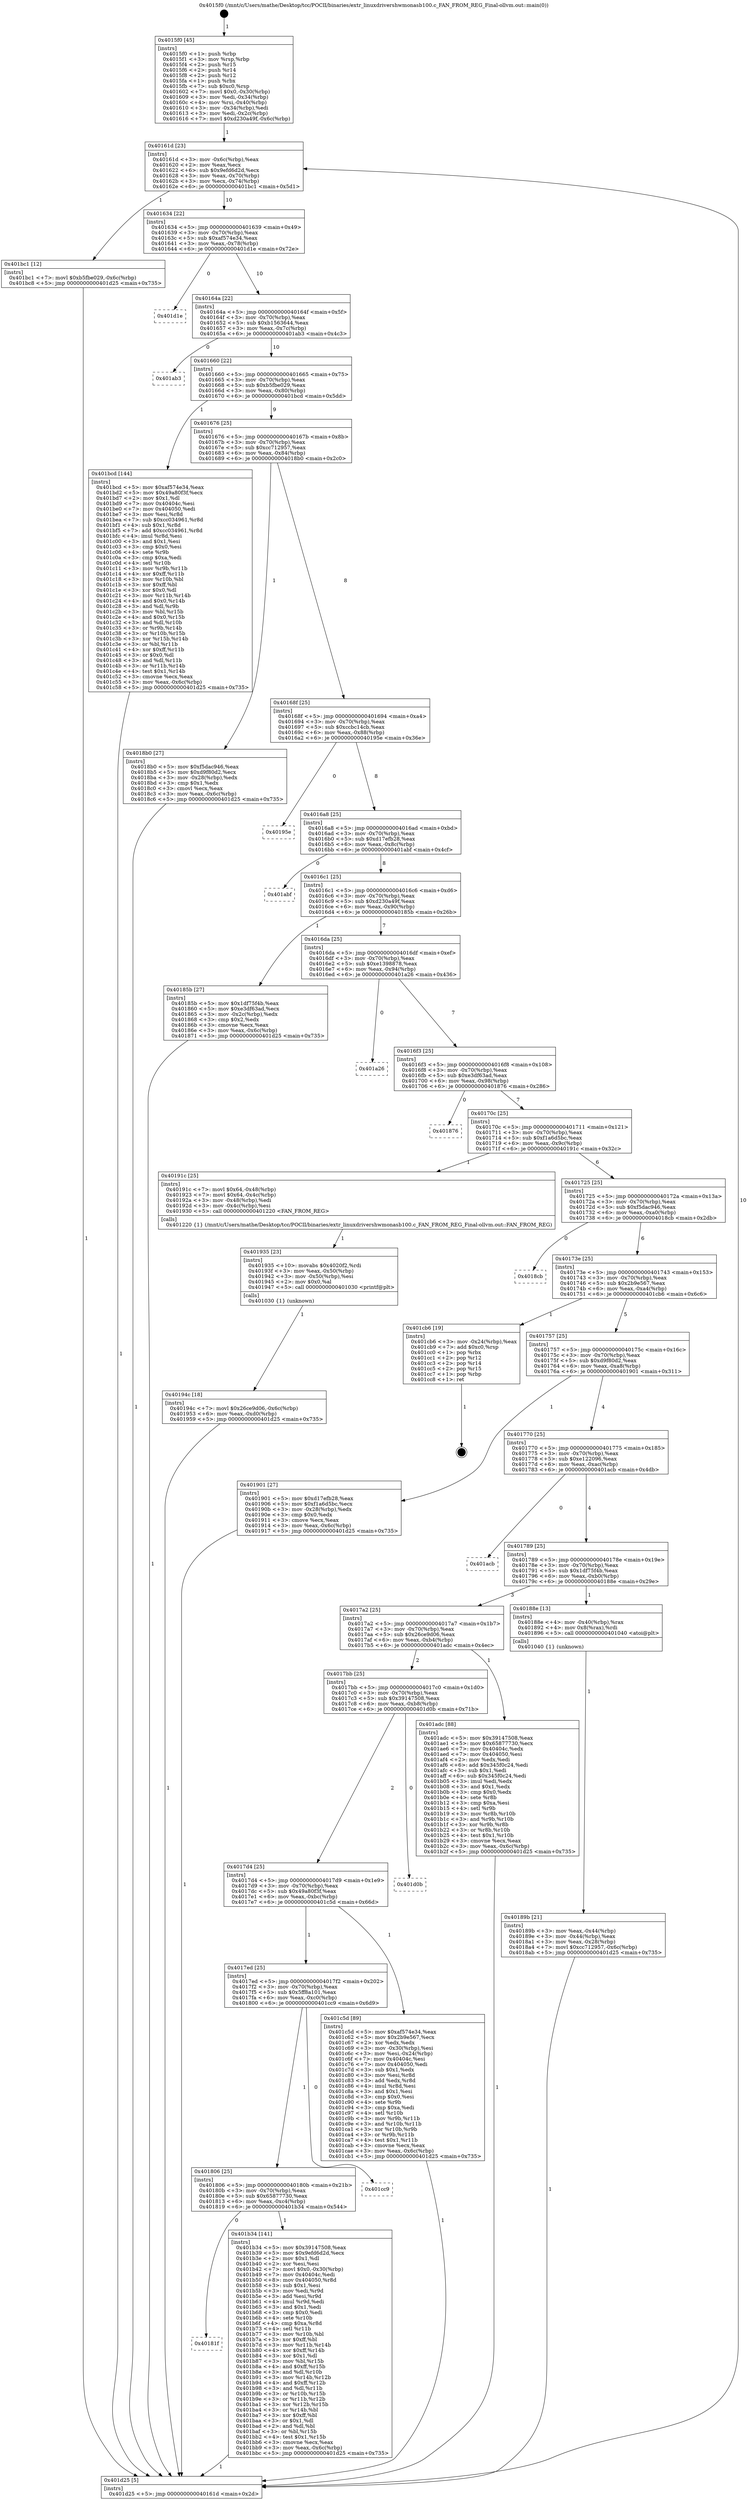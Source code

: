 digraph "0x4015f0" {
  label = "0x4015f0 (/mnt/c/Users/mathe/Desktop/tcc/POCII/binaries/extr_linuxdrivershwmonasb100.c_FAN_FROM_REG_Final-ollvm.out::main(0))"
  labelloc = "t"
  node[shape=record]

  Entry [label="",width=0.3,height=0.3,shape=circle,fillcolor=black,style=filled]
  "0x40161d" [label="{
     0x40161d [23]\l
     | [instrs]\l
     &nbsp;&nbsp;0x40161d \<+3\>: mov -0x6c(%rbp),%eax\l
     &nbsp;&nbsp;0x401620 \<+2\>: mov %eax,%ecx\l
     &nbsp;&nbsp;0x401622 \<+6\>: sub $0x9efd6d2d,%ecx\l
     &nbsp;&nbsp;0x401628 \<+3\>: mov %eax,-0x70(%rbp)\l
     &nbsp;&nbsp;0x40162b \<+3\>: mov %ecx,-0x74(%rbp)\l
     &nbsp;&nbsp;0x40162e \<+6\>: je 0000000000401bc1 \<main+0x5d1\>\l
  }"]
  "0x401bc1" [label="{
     0x401bc1 [12]\l
     | [instrs]\l
     &nbsp;&nbsp;0x401bc1 \<+7\>: movl $0xb5fbe029,-0x6c(%rbp)\l
     &nbsp;&nbsp;0x401bc8 \<+5\>: jmp 0000000000401d25 \<main+0x735\>\l
  }"]
  "0x401634" [label="{
     0x401634 [22]\l
     | [instrs]\l
     &nbsp;&nbsp;0x401634 \<+5\>: jmp 0000000000401639 \<main+0x49\>\l
     &nbsp;&nbsp;0x401639 \<+3\>: mov -0x70(%rbp),%eax\l
     &nbsp;&nbsp;0x40163c \<+5\>: sub $0xaf574e34,%eax\l
     &nbsp;&nbsp;0x401641 \<+3\>: mov %eax,-0x78(%rbp)\l
     &nbsp;&nbsp;0x401644 \<+6\>: je 0000000000401d1e \<main+0x72e\>\l
  }"]
  Exit [label="",width=0.3,height=0.3,shape=circle,fillcolor=black,style=filled,peripheries=2]
  "0x401d1e" [label="{
     0x401d1e\l
  }", style=dashed]
  "0x40164a" [label="{
     0x40164a [22]\l
     | [instrs]\l
     &nbsp;&nbsp;0x40164a \<+5\>: jmp 000000000040164f \<main+0x5f\>\l
     &nbsp;&nbsp;0x40164f \<+3\>: mov -0x70(%rbp),%eax\l
     &nbsp;&nbsp;0x401652 \<+5\>: sub $0xb1563644,%eax\l
     &nbsp;&nbsp;0x401657 \<+3\>: mov %eax,-0x7c(%rbp)\l
     &nbsp;&nbsp;0x40165a \<+6\>: je 0000000000401ab3 \<main+0x4c3\>\l
  }"]
  "0x40181f" [label="{
     0x40181f\l
  }", style=dashed]
  "0x401ab3" [label="{
     0x401ab3\l
  }", style=dashed]
  "0x401660" [label="{
     0x401660 [22]\l
     | [instrs]\l
     &nbsp;&nbsp;0x401660 \<+5\>: jmp 0000000000401665 \<main+0x75\>\l
     &nbsp;&nbsp;0x401665 \<+3\>: mov -0x70(%rbp),%eax\l
     &nbsp;&nbsp;0x401668 \<+5\>: sub $0xb5fbe029,%eax\l
     &nbsp;&nbsp;0x40166d \<+3\>: mov %eax,-0x80(%rbp)\l
     &nbsp;&nbsp;0x401670 \<+6\>: je 0000000000401bcd \<main+0x5dd\>\l
  }"]
  "0x401b34" [label="{
     0x401b34 [141]\l
     | [instrs]\l
     &nbsp;&nbsp;0x401b34 \<+5\>: mov $0x39147508,%eax\l
     &nbsp;&nbsp;0x401b39 \<+5\>: mov $0x9efd6d2d,%ecx\l
     &nbsp;&nbsp;0x401b3e \<+2\>: mov $0x1,%dl\l
     &nbsp;&nbsp;0x401b40 \<+2\>: xor %esi,%esi\l
     &nbsp;&nbsp;0x401b42 \<+7\>: movl $0x0,-0x30(%rbp)\l
     &nbsp;&nbsp;0x401b49 \<+7\>: mov 0x40404c,%edi\l
     &nbsp;&nbsp;0x401b50 \<+8\>: mov 0x404050,%r8d\l
     &nbsp;&nbsp;0x401b58 \<+3\>: sub $0x1,%esi\l
     &nbsp;&nbsp;0x401b5b \<+3\>: mov %edi,%r9d\l
     &nbsp;&nbsp;0x401b5e \<+3\>: add %esi,%r9d\l
     &nbsp;&nbsp;0x401b61 \<+4\>: imul %r9d,%edi\l
     &nbsp;&nbsp;0x401b65 \<+3\>: and $0x1,%edi\l
     &nbsp;&nbsp;0x401b68 \<+3\>: cmp $0x0,%edi\l
     &nbsp;&nbsp;0x401b6b \<+4\>: sete %r10b\l
     &nbsp;&nbsp;0x401b6f \<+4\>: cmp $0xa,%r8d\l
     &nbsp;&nbsp;0x401b73 \<+4\>: setl %r11b\l
     &nbsp;&nbsp;0x401b77 \<+3\>: mov %r10b,%bl\l
     &nbsp;&nbsp;0x401b7a \<+3\>: xor $0xff,%bl\l
     &nbsp;&nbsp;0x401b7d \<+3\>: mov %r11b,%r14b\l
     &nbsp;&nbsp;0x401b80 \<+4\>: xor $0xff,%r14b\l
     &nbsp;&nbsp;0x401b84 \<+3\>: xor $0x1,%dl\l
     &nbsp;&nbsp;0x401b87 \<+3\>: mov %bl,%r15b\l
     &nbsp;&nbsp;0x401b8a \<+4\>: and $0xff,%r15b\l
     &nbsp;&nbsp;0x401b8e \<+3\>: and %dl,%r10b\l
     &nbsp;&nbsp;0x401b91 \<+3\>: mov %r14b,%r12b\l
     &nbsp;&nbsp;0x401b94 \<+4\>: and $0xff,%r12b\l
     &nbsp;&nbsp;0x401b98 \<+3\>: and %dl,%r11b\l
     &nbsp;&nbsp;0x401b9b \<+3\>: or %r10b,%r15b\l
     &nbsp;&nbsp;0x401b9e \<+3\>: or %r11b,%r12b\l
     &nbsp;&nbsp;0x401ba1 \<+3\>: xor %r12b,%r15b\l
     &nbsp;&nbsp;0x401ba4 \<+3\>: or %r14b,%bl\l
     &nbsp;&nbsp;0x401ba7 \<+3\>: xor $0xff,%bl\l
     &nbsp;&nbsp;0x401baa \<+3\>: or $0x1,%dl\l
     &nbsp;&nbsp;0x401bad \<+2\>: and %dl,%bl\l
     &nbsp;&nbsp;0x401baf \<+3\>: or %bl,%r15b\l
     &nbsp;&nbsp;0x401bb2 \<+4\>: test $0x1,%r15b\l
     &nbsp;&nbsp;0x401bb6 \<+3\>: cmovne %ecx,%eax\l
     &nbsp;&nbsp;0x401bb9 \<+3\>: mov %eax,-0x6c(%rbp)\l
     &nbsp;&nbsp;0x401bbc \<+5\>: jmp 0000000000401d25 \<main+0x735\>\l
  }"]
  "0x401bcd" [label="{
     0x401bcd [144]\l
     | [instrs]\l
     &nbsp;&nbsp;0x401bcd \<+5\>: mov $0xaf574e34,%eax\l
     &nbsp;&nbsp;0x401bd2 \<+5\>: mov $0x49a80f3f,%ecx\l
     &nbsp;&nbsp;0x401bd7 \<+2\>: mov $0x1,%dl\l
     &nbsp;&nbsp;0x401bd9 \<+7\>: mov 0x40404c,%esi\l
     &nbsp;&nbsp;0x401be0 \<+7\>: mov 0x404050,%edi\l
     &nbsp;&nbsp;0x401be7 \<+3\>: mov %esi,%r8d\l
     &nbsp;&nbsp;0x401bea \<+7\>: sub $0xcc034961,%r8d\l
     &nbsp;&nbsp;0x401bf1 \<+4\>: sub $0x1,%r8d\l
     &nbsp;&nbsp;0x401bf5 \<+7\>: add $0xcc034961,%r8d\l
     &nbsp;&nbsp;0x401bfc \<+4\>: imul %r8d,%esi\l
     &nbsp;&nbsp;0x401c00 \<+3\>: and $0x1,%esi\l
     &nbsp;&nbsp;0x401c03 \<+3\>: cmp $0x0,%esi\l
     &nbsp;&nbsp;0x401c06 \<+4\>: sete %r9b\l
     &nbsp;&nbsp;0x401c0a \<+3\>: cmp $0xa,%edi\l
     &nbsp;&nbsp;0x401c0d \<+4\>: setl %r10b\l
     &nbsp;&nbsp;0x401c11 \<+3\>: mov %r9b,%r11b\l
     &nbsp;&nbsp;0x401c14 \<+4\>: xor $0xff,%r11b\l
     &nbsp;&nbsp;0x401c18 \<+3\>: mov %r10b,%bl\l
     &nbsp;&nbsp;0x401c1b \<+3\>: xor $0xff,%bl\l
     &nbsp;&nbsp;0x401c1e \<+3\>: xor $0x0,%dl\l
     &nbsp;&nbsp;0x401c21 \<+3\>: mov %r11b,%r14b\l
     &nbsp;&nbsp;0x401c24 \<+4\>: and $0x0,%r14b\l
     &nbsp;&nbsp;0x401c28 \<+3\>: and %dl,%r9b\l
     &nbsp;&nbsp;0x401c2b \<+3\>: mov %bl,%r15b\l
     &nbsp;&nbsp;0x401c2e \<+4\>: and $0x0,%r15b\l
     &nbsp;&nbsp;0x401c32 \<+3\>: and %dl,%r10b\l
     &nbsp;&nbsp;0x401c35 \<+3\>: or %r9b,%r14b\l
     &nbsp;&nbsp;0x401c38 \<+3\>: or %r10b,%r15b\l
     &nbsp;&nbsp;0x401c3b \<+3\>: xor %r15b,%r14b\l
     &nbsp;&nbsp;0x401c3e \<+3\>: or %bl,%r11b\l
     &nbsp;&nbsp;0x401c41 \<+4\>: xor $0xff,%r11b\l
     &nbsp;&nbsp;0x401c45 \<+3\>: or $0x0,%dl\l
     &nbsp;&nbsp;0x401c48 \<+3\>: and %dl,%r11b\l
     &nbsp;&nbsp;0x401c4b \<+3\>: or %r11b,%r14b\l
     &nbsp;&nbsp;0x401c4e \<+4\>: test $0x1,%r14b\l
     &nbsp;&nbsp;0x401c52 \<+3\>: cmovne %ecx,%eax\l
     &nbsp;&nbsp;0x401c55 \<+3\>: mov %eax,-0x6c(%rbp)\l
     &nbsp;&nbsp;0x401c58 \<+5\>: jmp 0000000000401d25 \<main+0x735\>\l
  }"]
  "0x401676" [label="{
     0x401676 [25]\l
     | [instrs]\l
     &nbsp;&nbsp;0x401676 \<+5\>: jmp 000000000040167b \<main+0x8b\>\l
     &nbsp;&nbsp;0x40167b \<+3\>: mov -0x70(%rbp),%eax\l
     &nbsp;&nbsp;0x40167e \<+5\>: sub $0xcc712957,%eax\l
     &nbsp;&nbsp;0x401683 \<+6\>: mov %eax,-0x84(%rbp)\l
     &nbsp;&nbsp;0x401689 \<+6\>: je 00000000004018b0 \<main+0x2c0\>\l
  }"]
  "0x401806" [label="{
     0x401806 [25]\l
     | [instrs]\l
     &nbsp;&nbsp;0x401806 \<+5\>: jmp 000000000040180b \<main+0x21b\>\l
     &nbsp;&nbsp;0x40180b \<+3\>: mov -0x70(%rbp),%eax\l
     &nbsp;&nbsp;0x40180e \<+5\>: sub $0x65877730,%eax\l
     &nbsp;&nbsp;0x401813 \<+6\>: mov %eax,-0xc4(%rbp)\l
     &nbsp;&nbsp;0x401819 \<+6\>: je 0000000000401b34 \<main+0x544\>\l
  }"]
  "0x4018b0" [label="{
     0x4018b0 [27]\l
     | [instrs]\l
     &nbsp;&nbsp;0x4018b0 \<+5\>: mov $0xf5dac946,%eax\l
     &nbsp;&nbsp;0x4018b5 \<+5\>: mov $0xd9f80d2,%ecx\l
     &nbsp;&nbsp;0x4018ba \<+3\>: mov -0x28(%rbp),%edx\l
     &nbsp;&nbsp;0x4018bd \<+3\>: cmp $0x1,%edx\l
     &nbsp;&nbsp;0x4018c0 \<+3\>: cmovl %ecx,%eax\l
     &nbsp;&nbsp;0x4018c3 \<+3\>: mov %eax,-0x6c(%rbp)\l
     &nbsp;&nbsp;0x4018c6 \<+5\>: jmp 0000000000401d25 \<main+0x735\>\l
  }"]
  "0x40168f" [label="{
     0x40168f [25]\l
     | [instrs]\l
     &nbsp;&nbsp;0x40168f \<+5\>: jmp 0000000000401694 \<main+0xa4\>\l
     &nbsp;&nbsp;0x401694 \<+3\>: mov -0x70(%rbp),%eax\l
     &nbsp;&nbsp;0x401697 \<+5\>: sub $0xccbc14cb,%eax\l
     &nbsp;&nbsp;0x40169c \<+6\>: mov %eax,-0x88(%rbp)\l
     &nbsp;&nbsp;0x4016a2 \<+6\>: je 000000000040195e \<main+0x36e\>\l
  }"]
  "0x401cc9" [label="{
     0x401cc9\l
  }", style=dashed]
  "0x40195e" [label="{
     0x40195e\l
  }", style=dashed]
  "0x4016a8" [label="{
     0x4016a8 [25]\l
     | [instrs]\l
     &nbsp;&nbsp;0x4016a8 \<+5\>: jmp 00000000004016ad \<main+0xbd\>\l
     &nbsp;&nbsp;0x4016ad \<+3\>: mov -0x70(%rbp),%eax\l
     &nbsp;&nbsp;0x4016b0 \<+5\>: sub $0xd17efb28,%eax\l
     &nbsp;&nbsp;0x4016b5 \<+6\>: mov %eax,-0x8c(%rbp)\l
     &nbsp;&nbsp;0x4016bb \<+6\>: je 0000000000401abf \<main+0x4cf\>\l
  }"]
  "0x4017ed" [label="{
     0x4017ed [25]\l
     | [instrs]\l
     &nbsp;&nbsp;0x4017ed \<+5\>: jmp 00000000004017f2 \<main+0x202\>\l
     &nbsp;&nbsp;0x4017f2 \<+3\>: mov -0x70(%rbp),%eax\l
     &nbsp;&nbsp;0x4017f5 \<+5\>: sub $0x5ff8a101,%eax\l
     &nbsp;&nbsp;0x4017fa \<+6\>: mov %eax,-0xc0(%rbp)\l
     &nbsp;&nbsp;0x401800 \<+6\>: je 0000000000401cc9 \<main+0x6d9\>\l
  }"]
  "0x401abf" [label="{
     0x401abf\l
  }", style=dashed]
  "0x4016c1" [label="{
     0x4016c1 [25]\l
     | [instrs]\l
     &nbsp;&nbsp;0x4016c1 \<+5\>: jmp 00000000004016c6 \<main+0xd6\>\l
     &nbsp;&nbsp;0x4016c6 \<+3\>: mov -0x70(%rbp),%eax\l
     &nbsp;&nbsp;0x4016c9 \<+5\>: sub $0xd230a49f,%eax\l
     &nbsp;&nbsp;0x4016ce \<+6\>: mov %eax,-0x90(%rbp)\l
     &nbsp;&nbsp;0x4016d4 \<+6\>: je 000000000040185b \<main+0x26b\>\l
  }"]
  "0x401c5d" [label="{
     0x401c5d [89]\l
     | [instrs]\l
     &nbsp;&nbsp;0x401c5d \<+5\>: mov $0xaf574e34,%eax\l
     &nbsp;&nbsp;0x401c62 \<+5\>: mov $0x2b9e567,%ecx\l
     &nbsp;&nbsp;0x401c67 \<+2\>: xor %edx,%edx\l
     &nbsp;&nbsp;0x401c69 \<+3\>: mov -0x30(%rbp),%esi\l
     &nbsp;&nbsp;0x401c6c \<+3\>: mov %esi,-0x24(%rbp)\l
     &nbsp;&nbsp;0x401c6f \<+7\>: mov 0x40404c,%esi\l
     &nbsp;&nbsp;0x401c76 \<+7\>: mov 0x404050,%edi\l
     &nbsp;&nbsp;0x401c7d \<+3\>: sub $0x1,%edx\l
     &nbsp;&nbsp;0x401c80 \<+3\>: mov %esi,%r8d\l
     &nbsp;&nbsp;0x401c83 \<+3\>: add %edx,%r8d\l
     &nbsp;&nbsp;0x401c86 \<+4\>: imul %r8d,%esi\l
     &nbsp;&nbsp;0x401c8a \<+3\>: and $0x1,%esi\l
     &nbsp;&nbsp;0x401c8d \<+3\>: cmp $0x0,%esi\l
     &nbsp;&nbsp;0x401c90 \<+4\>: sete %r9b\l
     &nbsp;&nbsp;0x401c94 \<+3\>: cmp $0xa,%edi\l
     &nbsp;&nbsp;0x401c97 \<+4\>: setl %r10b\l
     &nbsp;&nbsp;0x401c9b \<+3\>: mov %r9b,%r11b\l
     &nbsp;&nbsp;0x401c9e \<+3\>: and %r10b,%r11b\l
     &nbsp;&nbsp;0x401ca1 \<+3\>: xor %r10b,%r9b\l
     &nbsp;&nbsp;0x401ca4 \<+3\>: or %r9b,%r11b\l
     &nbsp;&nbsp;0x401ca7 \<+4\>: test $0x1,%r11b\l
     &nbsp;&nbsp;0x401cab \<+3\>: cmovne %ecx,%eax\l
     &nbsp;&nbsp;0x401cae \<+3\>: mov %eax,-0x6c(%rbp)\l
     &nbsp;&nbsp;0x401cb1 \<+5\>: jmp 0000000000401d25 \<main+0x735\>\l
  }"]
  "0x40185b" [label="{
     0x40185b [27]\l
     | [instrs]\l
     &nbsp;&nbsp;0x40185b \<+5\>: mov $0x1df75f4b,%eax\l
     &nbsp;&nbsp;0x401860 \<+5\>: mov $0xe3df63ad,%ecx\l
     &nbsp;&nbsp;0x401865 \<+3\>: mov -0x2c(%rbp),%edx\l
     &nbsp;&nbsp;0x401868 \<+3\>: cmp $0x2,%edx\l
     &nbsp;&nbsp;0x40186b \<+3\>: cmovne %ecx,%eax\l
     &nbsp;&nbsp;0x40186e \<+3\>: mov %eax,-0x6c(%rbp)\l
     &nbsp;&nbsp;0x401871 \<+5\>: jmp 0000000000401d25 \<main+0x735\>\l
  }"]
  "0x4016da" [label="{
     0x4016da [25]\l
     | [instrs]\l
     &nbsp;&nbsp;0x4016da \<+5\>: jmp 00000000004016df \<main+0xef\>\l
     &nbsp;&nbsp;0x4016df \<+3\>: mov -0x70(%rbp),%eax\l
     &nbsp;&nbsp;0x4016e2 \<+5\>: sub $0xe1398878,%eax\l
     &nbsp;&nbsp;0x4016e7 \<+6\>: mov %eax,-0x94(%rbp)\l
     &nbsp;&nbsp;0x4016ed \<+6\>: je 0000000000401a26 \<main+0x436\>\l
  }"]
  "0x401d25" [label="{
     0x401d25 [5]\l
     | [instrs]\l
     &nbsp;&nbsp;0x401d25 \<+5\>: jmp 000000000040161d \<main+0x2d\>\l
  }"]
  "0x4015f0" [label="{
     0x4015f0 [45]\l
     | [instrs]\l
     &nbsp;&nbsp;0x4015f0 \<+1\>: push %rbp\l
     &nbsp;&nbsp;0x4015f1 \<+3\>: mov %rsp,%rbp\l
     &nbsp;&nbsp;0x4015f4 \<+2\>: push %r15\l
     &nbsp;&nbsp;0x4015f6 \<+2\>: push %r14\l
     &nbsp;&nbsp;0x4015f8 \<+2\>: push %r12\l
     &nbsp;&nbsp;0x4015fa \<+1\>: push %rbx\l
     &nbsp;&nbsp;0x4015fb \<+7\>: sub $0xc0,%rsp\l
     &nbsp;&nbsp;0x401602 \<+7\>: movl $0x0,-0x30(%rbp)\l
     &nbsp;&nbsp;0x401609 \<+3\>: mov %edi,-0x34(%rbp)\l
     &nbsp;&nbsp;0x40160c \<+4\>: mov %rsi,-0x40(%rbp)\l
     &nbsp;&nbsp;0x401610 \<+3\>: mov -0x34(%rbp),%edi\l
     &nbsp;&nbsp;0x401613 \<+3\>: mov %edi,-0x2c(%rbp)\l
     &nbsp;&nbsp;0x401616 \<+7\>: movl $0xd230a49f,-0x6c(%rbp)\l
  }"]
  "0x4017d4" [label="{
     0x4017d4 [25]\l
     | [instrs]\l
     &nbsp;&nbsp;0x4017d4 \<+5\>: jmp 00000000004017d9 \<main+0x1e9\>\l
     &nbsp;&nbsp;0x4017d9 \<+3\>: mov -0x70(%rbp),%eax\l
     &nbsp;&nbsp;0x4017dc \<+5\>: sub $0x49a80f3f,%eax\l
     &nbsp;&nbsp;0x4017e1 \<+6\>: mov %eax,-0xbc(%rbp)\l
     &nbsp;&nbsp;0x4017e7 \<+6\>: je 0000000000401c5d \<main+0x66d\>\l
  }"]
  "0x401a26" [label="{
     0x401a26\l
  }", style=dashed]
  "0x4016f3" [label="{
     0x4016f3 [25]\l
     | [instrs]\l
     &nbsp;&nbsp;0x4016f3 \<+5\>: jmp 00000000004016f8 \<main+0x108\>\l
     &nbsp;&nbsp;0x4016f8 \<+3\>: mov -0x70(%rbp),%eax\l
     &nbsp;&nbsp;0x4016fb \<+5\>: sub $0xe3df63ad,%eax\l
     &nbsp;&nbsp;0x401700 \<+6\>: mov %eax,-0x98(%rbp)\l
     &nbsp;&nbsp;0x401706 \<+6\>: je 0000000000401876 \<main+0x286\>\l
  }"]
  "0x401d0b" [label="{
     0x401d0b\l
  }", style=dashed]
  "0x401876" [label="{
     0x401876\l
  }", style=dashed]
  "0x40170c" [label="{
     0x40170c [25]\l
     | [instrs]\l
     &nbsp;&nbsp;0x40170c \<+5\>: jmp 0000000000401711 \<main+0x121\>\l
     &nbsp;&nbsp;0x401711 \<+3\>: mov -0x70(%rbp),%eax\l
     &nbsp;&nbsp;0x401714 \<+5\>: sub $0xf1a6d5bc,%eax\l
     &nbsp;&nbsp;0x401719 \<+6\>: mov %eax,-0x9c(%rbp)\l
     &nbsp;&nbsp;0x40171f \<+6\>: je 000000000040191c \<main+0x32c\>\l
  }"]
  "0x4017bb" [label="{
     0x4017bb [25]\l
     | [instrs]\l
     &nbsp;&nbsp;0x4017bb \<+5\>: jmp 00000000004017c0 \<main+0x1d0\>\l
     &nbsp;&nbsp;0x4017c0 \<+3\>: mov -0x70(%rbp),%eax\l
     &nbsp;&nbsp;0x4017c3 \<+5\>: sub $0x39147508,%eax\l
     &nbsp;&nbsp;0x4017c8 \<+6\>: mov %eax,-0xb8(%rbp)\l
     &nbsp;&nbsp;0x4017ce \<+6\>: je 0000000000401d0b \<main+0x71b\>\l
  }"]
  "0x40191c" [label="{
     0x40191c [25]\l
     | [instrs]\l
     &nbsp;&nbsp;0x40191c \<+7\>: movl $0x64,-0x48(%rbp)\l
     &nbsp;&nbsp;0x401923 \<+7\>: movl $0x64,-0x4c(%rbp)\l
     &nbsp;&nbsp;0x40192a \<+3\>: mov -0x48(%rbp),%edi\l
     &nbsp;&nbsp;0x40192d \<+3\>: mov -0x4c(%rbp),%esi\l
     &nbsp;&nbsp;0x401930 \<+5\>: call 0000000000401220 \<FAN_FROM_REG\>\l
     | [calls]\l
     &nbsp;&nbsp;0x401220 \{1\} (/mnt/c/Users/mathe/Desktop/tcc/POCII/binaries/extr_linuxdrivershwmonasb100.c_FAN_FROM_REG_Final-ollvm.out::FAN_FROM_REG)\l
  }"]
  "0x401725" [label="{
     0x401725 [25]\l
     | [instrs]\l
     &nbsp;&nbsp;0x401725 \<+5\>: jmp 000000000040172a \<main+0x13a\>\l
     &nbsp;&nbsp;0x40172a \<+3\>: mov -0x70(%rbp),%eax\l
     &nbsp;&nbsp;0x40172d \<+5\>: sub $0xf5dac946,%eax\l
     &nbsp;&nbsp;0x401732 \<+6\>: mov %eax,-0xa0(%rbp)\l
     &nbsp;&nbsp;0x401738 \<+6\>: je 00000000004018cb \<main+0x2db\>\l
  }"]
  "0x401adc" [label="{
     0x401adc [88]\l
     | [instrs]\l
     &nbsp;&nbsp;0x401adc \<+5\>: mov $0x39147508,%eax\l
     &nbsp;&nbsp;0x401ae1 \<+5\>: mov $0x65877730,%ecx\l
     &nbsp;&nbsp;0x401ae6 \<+7\>: mov 0x40404c,%edx\l
     &nbsp;&nbsp;0x401aed \<+7\>: mov 0x404050,%esi\l
     &nbsp;&nbsp;0x401af4 \<+2\>: mov %edx,%edi\l
     &nbsp;&nbsp;0x401af6 \<+6\>: add $0x345f0c24,%edi\l
     &nbsp;&nbsp;0x401afc \<+3\>: sub $0x1,%edi\l
     &nbsp;&nbsp;0x401aff \<+6\>: sub $0x345f0c24,%edi\l
     &nbsp;&nbsp;0x401b05 \<+3\>: imul %edi,%edx\l
     &nbsp;&nbsp;0x401b08 \<+3\>: and $0x1,%edx\l
     &nbsp;&nbsp;0x401b0b \<+3\>: cmp $0x0,%edx\l
     &nbsp;&nbsp;0x401b0e \<+4\>: sete %r8b\l
     &nbsp;&nbsp;0x401b12 \<+3\>: cmp $0xa,%esi\l
     &nbsp;&nbsp;0x401b15 \<+4\>: setl %r9b\l
     &nbsp;&nbsp;0x401b19 \<+3\>: mov %r8b,%r10b\l
     &nbsp;&nbsp;0x401b1c \<+3\>: and %r9b,%r10b\l
     &nbsp;&nbsp;0x401b1f \<+3\>: xor %r9b,%r8b\l
     &nbsp;&nbsp;0x401b22 \<+3\>: or %r8b,%r10b\l
     &nbsp;&nbsp;0x401b25 \<+4\>: test $0x1,%r10b\l
     &nbsp;&nbsp;0x401b29 \<+3\>: cmovne %ecx,%eax\l
     &nbsp;&nbsp;0x401b2c \<+3\>: mov %eax,-0x6c(%rbp)\l
     &nbsp;&nbsp;0x401b2f \<+5\>: jmp 0000000000401d25 \<main+0x735\>\l
  }"]
  "0x4018cb" [label="{
     0x4018cb\l
  }", style=dashed]
  "0x40173e" [label="{
     0x40173e [25]\l
     | [instrs]\l
     &nbsp;&nbsp;0x40173e \<+5\>: jmp 0000000000401743 \<main+0x153\>\l
     &nbsp;&nbsp;0x401743 \<+3\>: mov -0x70(%rbp),%eax\l
     &nbsp;&nbsp;0x401746 \<+5\>: sub $0x2b9e567,%eax\l
     &nbsp;&nbsp;0x40174b \<+6\>: mov %eax,-0xa4(%rbp)\l
     &nbsp;&nbsp;0x401751 \<+6\>: je 0000000000401cb6 \<main+0x6c6\>\l
  }"]
  "0x40194c" [label="{
     0x40194c [18]\l
     | [instrs]\l
     &nbsp;&nbsp;0x40194c \<+7\>: movl $0x26ce9d06,-0x6c(%rbp)\l
     &nbsp;&nbsp;0x401953 \<+6\>: mov %eax,-0xd0(%rbp)\l
     &nbsp;&nbsp;0x401959 \<+5\>: jmp 0000000000401d25 \<main+0x735\>\l
  }"]
  "0x401cb6" [label="{
     0x401cb6 [19]\l
     | [instrs]\l
     &nbsp;&nbsp;0x401cb6 \<+3\>: mov -0x24(%rbp),%eax\l
     &nbsp;&nbsp;0x401cb9 \<+7\>: add $0xc0,%rsp\l
     &nbsp;&nbsp;0x401cc0 \<+1\>: pop %rbx\l
     &nbsp;&nbsp;0x401cc1 \<+2\>: pop %r12\l
     &nbsp;&nbsp;0x401cc3 \<+2\>: pop %r14\l
     &nbsp;&nbsp;0x401cc5 \<+2\>: pop %r15\l
     &nbsp;&nbsp;0x401cc7 \<+1\>: pop %rbp\l
     &nbsp;&nbsp;0x401cc8 \<+1\>: ret\l
  }"]
  "0x401757" [label="{
     0x401757 [25]\l
     | [instrs]\l
     &nbsp;&nbsp;0x401757 \<+5\>: jmp 000000000040175c \<main+0x16c\>\l
     &nbsp;&nbsp;0x40175c \<+3\>: mov -0x70(%rbp),%eax\l
     &nbsp;&nbsp;0x40175f \<+5\>: sub $0xd9f80d2,%eax\l
     &nbsp;&nbsp;0x401764 \<+6\>: mov %eax,-0xa8(%rbp)\l
     &nbsp;&nbsp;0x40176a \<+6\>: je 0000000000401901 \<main+0x311\>\l
  }"]
  "0x401935" [label="{
     0x401935 [23]\l
     | [instrs]\l
     &nbsp;&nbsp;0x401935 \<+10\>: movabs $0x4020f2,%rdi\l
     &nbsp;&nbsp;0x40193f \<+3\>: mov %eax,-0x50(%rbp)\l
     &nbsp;&nbsp;0x401942 \<+3\>: mov -0x50(%rbp),%esi\l
     &nbsp;&nbsp;0x401945 \<+2\>: mov $0x0,%al\l
     &nbsp;&nbsp;0x401947 \<+5\>: call 0000000000401030 \<printf@plt\>\l
     | [calls]\l
     &nbsp;&nbsp;0x401030 \{1\} (unknown)\l
  }"]
  "0x401901" [label="{
     0x401901 [27]\l
     | [instrs]\l
     &nbsp;&nbsp;0x401901 \<+5\>: mov $0xd17efb28,%eax\l
     &nbsp;&nbsp;0x401906 \<+5\>: mov $0xf1a6d5bc,%ecx\l
     &nbsp;&nbsp;0x40190b \<+3\>: mov -0x28(%rbp),%edx\l
     &nbsp;&nbsp;0x40190e \<+3\>: cmp $0x0,%edx\l
     &nbsp;&nbsp;0x401911 \<+3\>: cmove %ecx,%eax\l
     &nbsp;&nbsp;0x401914 \<+3\>: mov %eax,-0x6c(%rbp)\l
     &nbsp;&nbsp;0x401917 \<+5\>: jmp 0000000000401d25 \<main+0x735\>\l
  }"]
  "0x401770" [label="{
     0x401770 [25]\l
     | [instrs]\l
     &nbsp;&nbsp;0x401770 \<+5\>: jmp 0000000000401775 \<main+0x185\>\l
     &nbsp;&nbsp;0x401775 \<+3\>: mov -0x70(%rbp),%eax\l
     &nbsp;&nbsp;0x401778 \<+5\>: sub $0xe122096,%eax\l
     &nbsp;&nbsp;0x40177d \<+6\>: mov %eax,-0xac(%rbp)\l
     &nbsp;&nbsp;0x401783 \<+6\>: je 0000000000401acb \<main+0x4db\>\l
  }"]
  "0x40189b" [label="{
     0x40189b [21]\l
     | [instrs]\l
     &nbsp;&nbsp;0x40189b \<+3\>: mov %eax,-0x44(%rbp)\l
     &nbsp;&nbsp;0x40189e \<+3\>: mov -0x44(%rbp),%eax\l
     &nbsp;&nbsp;0x4018a1 \<+3\>: mov %eax,-0x28(%rbp)\l
     &nbsp;&nbsp;0x4018a4 \<+7\>: movl $0xcc712957,-0x6c(%rbp)\l
     &nbsp;&nbsp;0x4018ab \<+5\>: jmp 0000000000401d25 \<main+0x735\>\l
  }"]
  "0x401acb" [label="{
     0x401acb\l
  }", style=dashed]
  "0x401789" [label="{
     0x401789 [25]\l
     | [instrs]\l
     &nbsp;&nbsp;0x401789 \<+5\>: jmp 000000000040178e \<main+0x19e\>\l
     &nbsp;&nbsp;0x40178e \<+3\>: mov -0x70(%rbp),%eax\l
     &nbsp;&nbsp;0x401791 \<+5\>: sub $0x1df75f4b,%eax\l
     &nbsp;&nbsp;0x401796 \<+6\>: mov %eax,-0xb0(%rbp)\l
     &nbsp;&nbsp;0x40179c \<+6\>: je 000000000040188e \<main+0x29e\>\l
  }"]
  "0x4017a2" [label="{
     0x4017a2 [25]\l
     | [instrs]\l
     &nbsp;&nbsp;0x4017a2 \<+5\>: jmp 00000000004017a7 \<main+0x1b7\>\l
     &nbsp;&nbsp;0x4017a7 \<+3\>: mov -0x70(%rbp),%eax\l
     &nbsp;&nbsp;0x4017aa \<+5\>: sub $0x26ce9d06,%eax\l
     &nbsp;&nbsp;0x4017af \<+6\>: mov %eax,-0xb4(%rbp)\l
     &nbsp;&nbsp;0x4017b5 \<+6\>: je 0000000000401adc \<main+0x4ec\>\l
  }"]
  "0x40188e" [label="{
     0x40188e [13]\l
     | [instrs]\l
     &nbsp;&nbsp;0x40188e \<+4\>: mov -0x40(%rbp),%rax\l
     &nbsp;&nbsp;0x401892 \<+4\>: mov 0x8(%rax),%rdi\l
     &nbsp;&nbsp;0x401896 \<+5\>: call 0000000000401040 \<atoi@plt\>\l
     | [calls]\l
     &nbsp;&nbsp;0x401040 \{1\} (unknown)\l
  }"]
  Entry -> "0x4015f0" [label=" 1"]
  "0x40161d" -> "0x401bc1" [label=" 1"]
  "0x40161d" -> "0x401634" [label=" 10"]
  "0x401cb6" -> Exit [label=" 1"]
  "0x401634" -> "0x401d1e" [label=" 0"]
  "0x401634" -> "0x40164a" [label=" 10"]
  "0x401c5d" -> "0x401d25" [label=" 1"]
  "0x40164a" -> "0x401ab3" [label=" 0"]
  "0x40164a" -> "0x401660" [label=" 10"]
  "0x401bcd" -> "0x401d25" [label=" 1"]
  "0x401660" -> "0x401bcd" [label=" 1"]
  "0x401660" -> "0x401676" [label=" 9"]
  "0x401bc1" -> "0x401d25" [label=" 1"]
  "0x401676" -> "0x4018b0" [label=" 1"]
  "0x401676" -> "0x40168f" [label=" 8"]
  "0x401806" -> "0x40181f" [label=" 0"]
  "0x40168f" -> "0x40195e" [label=" 0"]
  "0x40168f" -> "0x4016a8" [label=" 8"]
  "0x401806" -> "0x401b34" [label=" 1"]
  "0x4016a8" -> "0x401abf" [label=" 0"]
  "0x4016a8" -> "0x4016c1" [label=" 8"]
  "0x4017ed" -> "0x401806" [label=" 1"]
  "0x4016c1" -> "0x40185b" [label=" 1"]
  "0x4016c1" -> "0x4016da" [label=" 7"]
  "0x40185b" -> "0x401d25" [label=" 1"]
  "0x4015f0" -> "0x40161d" [label=" 1"]
  "0x401d25" -> "0x40161d" [label=" 10"]
  "0x4017ed" -> "0x401cc9" [label=" 0"]
  "0x4016da" -> "0x401a26" [label=" 0"]
  "0x4016da" -> "0x4016f3" [label=" 7"]
  "0x4017d4" -> "0x4017ed" [label=" 1"]
  "0x4016f3" -> "0x401876" [label=" 0"]
  "0x4016f3" -> "0x40170c" [label=" 7"]
  "0x4017d4" -> "0x401c5d" [label=" 1"]
  "0x40170c" -> "0x40191c" [label=" 1"]
  "0x40170c" -> "0x401725" [label=" 6"]
  "0x4017bb" -> "0x4017d4" [label=" 2"]
  "0x401725" -> "0x4018cb" [label=" 0"]
  "0x401725" -> "0x40173e" [label=" 6"]
  "0x4017bb" -> "0x401d0b" [label=" 0"]
  "0x40173e" -> "0x401cb6" [label=" 1"]
  "0x40173e" -> "0x401757" [label=" 5"]
  "0x401adc" -> "0x401d25" [label=" 1"]
  "0x401757" -> "0x401901" [label=" 1"]
  "0x401757" -> "0x401770" [label=" 4"]
  "0x4017a2" -> "0x4017bb" [label=" 2"]
  "0x401770" -> "0x401acb" [label=" 0"]
  "0x401770" -> "0x401789" [label=" 4"]
  "0x4017a2" -> "0x401adc" [label=" 1"]
  "0x401789" -> "0x40188e" [label=" 1"]
  "0x401789" -> "0x4017a2" [label=" 3"]
  "0x40188e" -> "0x40189b" [label=" 1"]
  "0x40189b" -> "0x401d25" [label=" 1"]
  "0x4018b0" -> "0x401d25" [label=" 1"]
  "0x401901" -> "0x401d25" [label=" 1"]
  "0x40191c" -> "0x401935" [label=" 1"]
  "0x401935" -> "0x40194c" [label=" 1"]
  "0x40194c" -> "0x401d25" [label=" 1"]
  "0x401b34" -> "0x401d25" [label=" 1"]
}
